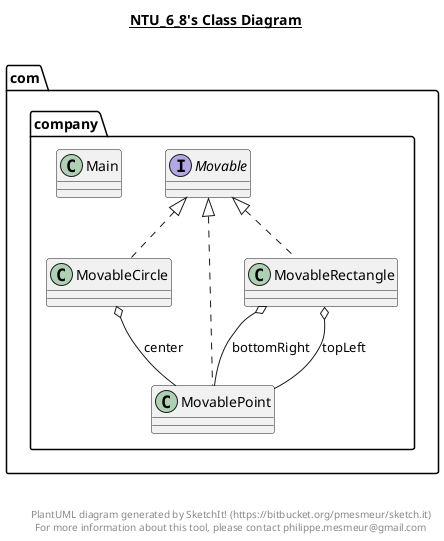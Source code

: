 @startuml

title __NTU_6_8's Class Diagram__\n

  namespace com.company {
    class com.company.Main {
    }
  }
  

  namespace com.company {
    interface com.company.Movable {
    }
  }
  

  namespace com.company {
    class com.company.MovableCircle {
    }
  }
  

  namespace com.company {
    class com.company.MovablePoint {
    }
  }
  

  namespace com.company {
    class com.company.MovableRectangle {
    }
  }
  

  com.company.MovableCircle .up.|> com.company.Movable
  com.company.MovableCircle o-- com.company.MovablePoint : center
  com.company.MovablePoint .up.|> com.company.Movable
  com.company.MovableRectangle .up.|> com.company.Movable
  com.company.MovableRectangle o-- com.company.MovablePoint : bottomRight
  com.company.MovableRectangle o-- com.company.MovablePoint : topLeft


right footer


PlantUML diagram generated by SketchIt! (https://bitbucket.org/pmesmeur/sketch.it)
For more information about this tool, please contact philippe.mesmeur@gmail.com
endfooter

@enduml
